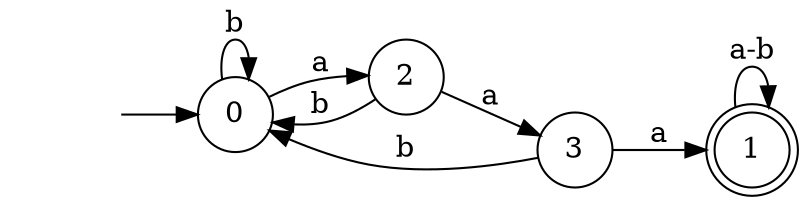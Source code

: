 digraph Automaton {
  rankdir = LR;
node [shape=circle];
  initial [shape=plaintext,label=""];
  initial -> 0
  0 -> 2 [label="a"];
  0 -> 0 [label="b"];
1 [shape=doublecircle]; 
  1 -> 1 [label="a-b"];
node [shape=circle];
  2 -> 3 [label="a"];
  2 -> 0 [label="b"];
node [shape=circle];
  3 -> 1 [label="a"];
  3 -> 0 [label="b"];
}

